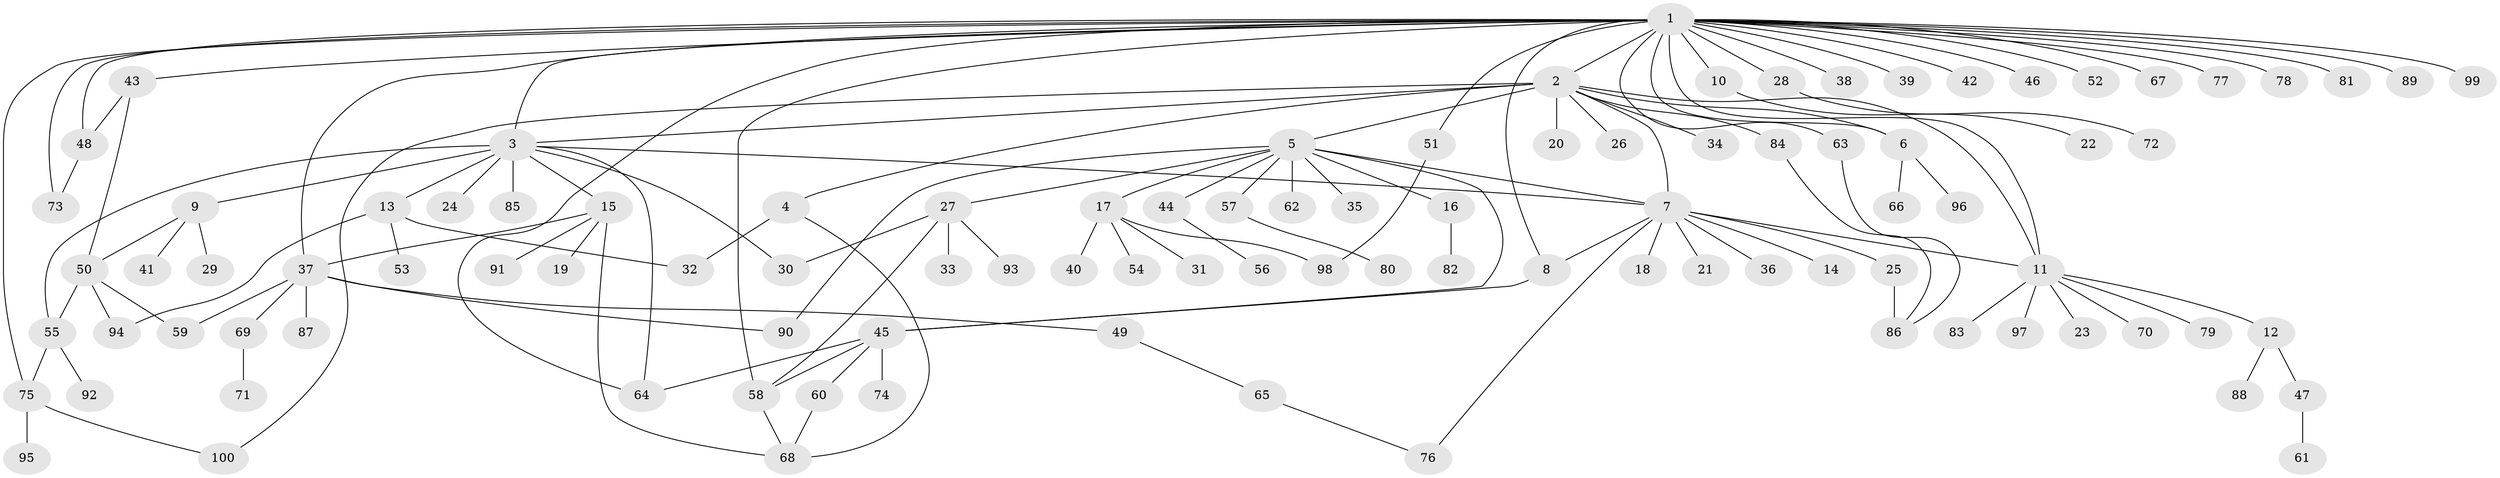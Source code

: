 // Generated by graph-tools (version 1.1) at 2025/11/02/21/25 10:11:09]
// undirected, 100 vertices, 130 edges
graph export_dot {
graph [start="1"]
  node [color=gray90,style=filled];
  1;
  2;
  3;
  4;
  5;
  6;
  7;
  8;
  9;
  10;
  11;
  12;
  13;
  14;
  15;
  16;
  17;
  18;
  19;
  20;
  21;
  22;
  23;
  24;
  25;
  26;
  27;
  28;
  29;
  30;
  31;
  32;
  33;
  34;
  35;
  36;
  37;
  38;
  39;
  40;
  41;
  42;
  43;
  44;
  45;
  46;
  47;
  48;
  49;
  50;
  51;
  52;
  53;
  54;
  55;
  56;
  57;
  58;
  59;
  60;
  61;
  62;
  63;
  64;
  65;
  66;
  67;
  68;
  69;
  70;
  71;
  72;
  73;
  74;
  75;
  76;
  77;
  78;
  79;
  80;
  81;
  82;
  83;
  84;
  85;
  86;
  87;
  88;
  89;
  90;
  91;
  92;
  93;
  94;
  95;
  96;
  97;
  98;
  99;
  100;
  1 -- 2;
  1 -- 3;
  1 -- 6;
  1 -- 8;
  1 -- 10;
  1 -- 11;
  1 -- 28;
  1 -- 37;
  1 -- 38;
  1 -- 39;
  1 -- 42;
  1 -- 43;
  1 -- 46;
  1 -- 48;
  1 -- 51;
  1 -- 52;
  1 -- 58;
  1 -- 63;
  1 -- 64;
  1 -- 67;
  1 -- 73;
  1 -- 75;
  1 -- 77;
  1 -- 78;
  1 -- 81;
  1 -- 89;
  1 -- 99;
  2 -- 3;
  2 -- 4;
  2 -- 5;
  2 -- 6;
  2 -- 7;
  2 -- 11;
  2 -- 20;
  2 -- 26;
  2 -- 34;
  2 -- 84;
  2 -- 100;
  3 -- 7;
  3 -- 9;
  3 -- 13;
  3 -- 15;
  3 -- 24;
  3 -- 30;
  3 -- 55;
  3 -- 64;
  3 -- 85;
  4 -- 32;
  4 -- 68;
  5 -- 7;
  5 -- 16;
  5 -- 17;
  5 -- 27;
  5 -- 35;
  5 -- 44;
  5 -- 45;
  5 -- 57;
  5 -- 62;
  5 -- 90;
  6 -- 66;
  6 -- 96;
  7 -- 8;
  7 -- 11;
  7 -- 14;
  7 -- 18;
  7 -- 21;
  7 -- 25;
  7 -- 36;
  7 -- 76;
  8 -- 45;
  9 -- 29;
  9 -- 41;
  9 -- 50;
  10 -- 22;
  11 -- 12;
  11 -- 23;
  11 -- 70;
  11 -- 79;
  11 -- 83;
  11 -- 97;
  12 -- 47;
  12 -- 88;
  13 -- 32;
  13 -- 53;
  13 -- 94;
  15 -- 19;
  15 -- 37;
  15 -- 68;
  15 -- 91;
  16 -- 82;
  17 -- 31;
  17 -- 40;
  17 -- 54;
  17 -- 98;
  25 -- 86;
  27 -- 30;
  27 -- 33;
  27 -- 58;
  27 -- 93;
  28 -- 72;
  37 -- 49;
  37 -- 59;
  37 -- 69;
  37 -- 87;
  37 -- 90;
  43 -- 48;
  43 -- 50;
  44 -- 56;
  45 -- 58;
  45 -- 60;
  45 -- 64;
  45 -- 74;
  47 -- 61;
  48 -- 73;
  49 -- 65;
  50 -- 55;
  50 -- 59;
  50 -- 94;
  51 -- 98;
  55 -- 75;
  55 -- 92;
  57 -- 80;
  58 -- 68;
  60 -- 68;
  63 -- 86;
  65 -- 76;
  69 -- 71;
  75 -- 95;
  75 -- 100;
  84 -- 86;
}
